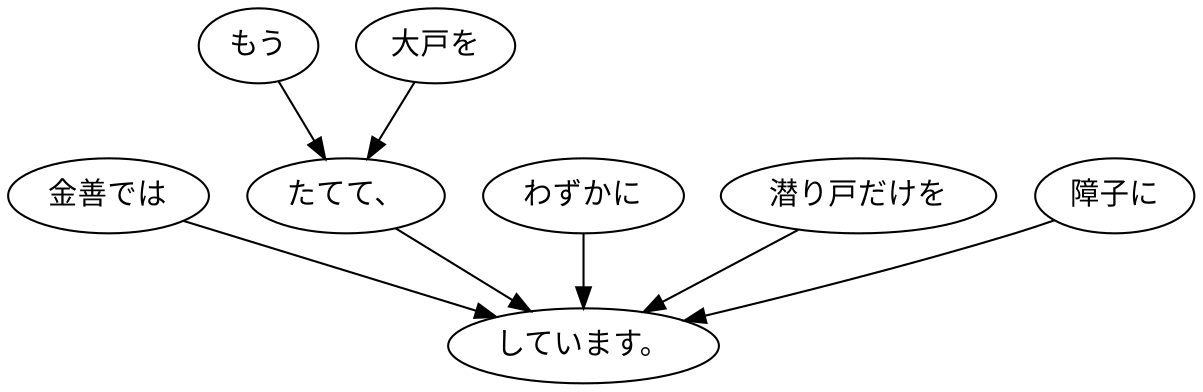 digraph graph8107 {
	node0 [label="金善では"];
	node1 [label="もう"];
	node2 [label="大戸を"];
	node3 [label="たてて、"];
	node4 [label="わずかに"];
	node5 [label="潜り戸だけを"];
	node6 [label="障子に"];
	node7 [label="しています。"];
	node0 -> node7;
	node1 -> node3;
	node2 -> node3;
	node3 -> node7;
	node4 -> node7;
	node5 -> node7;
	node6 -> node7;
}
